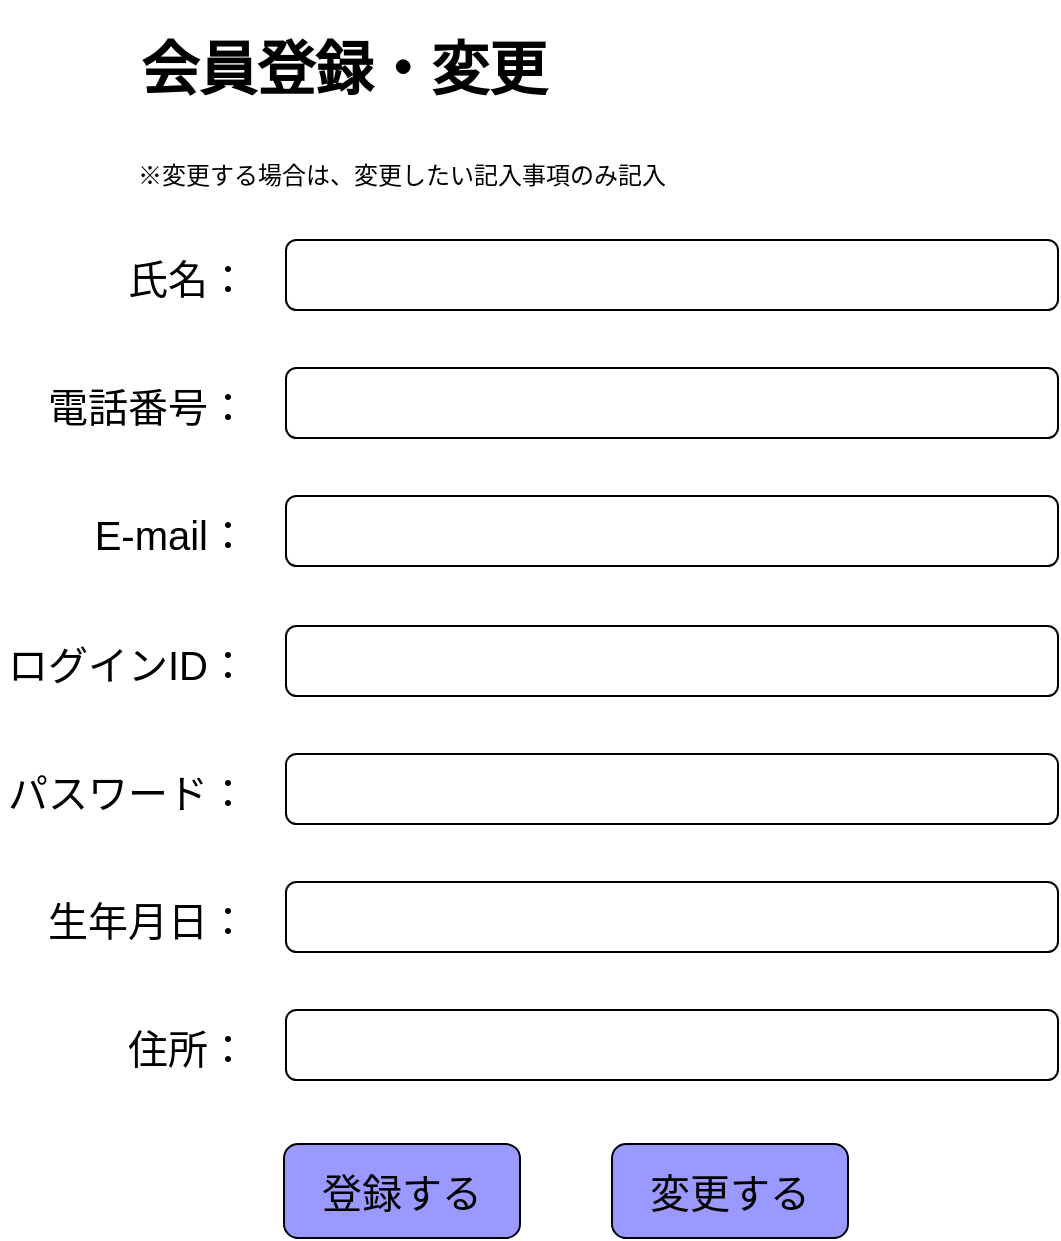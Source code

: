 <mxfile version="16.5.1" type="device"><diagram id="HFytS7YyK3_MReiPQOy8" name="ページ1"><mxGraphModel dx="868" dy="553" grid="0" gridSize="10" guides="0" tooltips="1" connect="0" arrows="0" fold="1" page="0" pageScale="1" pageWidth="827" pageHeight="1169" math="0" shadow="0"><root><mxCell id="0"/><mxCell id="1" parent="0"/><mxCell id="3zsK1yeECQaR3_1CcF7o-1" value="&lt;div style=&quot;text-align: justify ; font-size: 29px&quot;&gt;&lt;b style=&quot;font-size: 29px&quot;&gt;会員登録・変更&lt;/b&gt;&lt;/div&gt;" style="rounded=0;whiteSpace=wrap;html=1;strokeColor=none;fontSize=29;" parent="1" vertex="1"><mxGeometry x="163" y="66" width="216" height="69" as="geometry"/></mxCell><mxCell id="3zsK1yeECQaR3_1CcF7o-3" value="" style="rounded=1;whiteSpace=wrap;html=1;fontSize=29;verticalAlign=top;horizontal=0;" parent="1" vertex="1"><mxGeometry x="242" y="186" width="386" height="35" as="geometry"/></mxCell><mxCell id="3zsK1yeECQaR3_1CcF7o-4" value="" style="rounded=1;whiteSpace=wrap;html=1;fontSize=29;verticalAlign=top;horizontal=0;" parent="1" vertex="1"><mxGeometry x="242" y="250" width="386" height="35" as="geometry"/></mxCell><mxCell id="3zsK1yeECQaR3_1CcF7o-5" value="" style="rounded=1;whiteSpace=wrap;html=1;fontSize=29;verticalAlign=top;horizontal=0;" parent="1" vertex="1"><mxGeometry x="242" y="314" width="386" height="35" as="geometry"/></mxCell><mxCell id="3zsK1yeECQaR3_1CcF7o-6" value="" style="rounded=1;whiteSpace=wrap;html=1;fontSize=29;verticalAlign=top;horizontal=0;" parent="1" vertex="1"><mxGeometry x="242" y="379" width="386" height="35" as="geometry"/></mxCell><mxCell id="3zsK1yeECQaR3_1CcF7o-8" value="" style="rounded=1;whiteSpace=wrap;html=1;fontSize=29;verticalAlign=top;horizontal=0;" parent="1" vertex="1"><mxGeometry x="242" y="443" width="386" height="35" as="geometry"/></mxCell><mxCell id="3zsK1yeECQaR3_1CcF7o-9" value="" style="rounded=1;whiteSpace=wrap;html=1;fontSize=29;strokeColor=default;" parent="1" vertex="1"><mxGeometry x="242" y="571" width="386" height="35" as="geometry"/></mxCell><mxCell id="3zsK1yeECQaR3_1CcF7o-12" value="" style="rounded=1;whiteSpace=wrap;html=1;fontSize=29;strokeColor=default;" parent="1" vertex="1"><mxGeometry x="242" y="507" width="386" height="35" as="geometry"/></mxCell><mxCell id="3zsK1yeECQaR3_1CcF7o-14" value="&lt;font style=&quot;font-size: 20px&quot;&gt;氏名：&lt;/font&gt;" style="rounded=1;whiteSpace=wrap;html=1;fontSize=29;strokeColor=none;fillColor=#FFFFFF;align=right;" parent="1" vertex="1"><mxGeometry x="105" y="185" width="120" height="36" as="geometry"/></mxCell><mxCell id="3zsK1yeECQaR3_1CcF7o-15" value="&lt;font style=&quot;font-size: 20px&quot;&gt;電話番号：&lt;/font&gt;" style="rounded=1;whiteSpace=wrap;html=1;fontSize=29;strokeColor=none;fillColor=#FFFFFF;align=right;" parent="1" vertex="1"><mxGeometry x="105" y="249" width="120" height="36" as="geometry"/></mxCell><mxCell id="3zsK1yeECQaR3_1CcF7o-16" value="&lt;font style=&quot;font-size: 20px&quot;&gt;E-mail：&lt;/font&gt;" style="rounded=1;whiteSpace=wrap;html=1;fontSize=29;strokeColor=none;fillColor=#FFFFFF;align=right;" parent="1" vertex="1"><mxGeometry x="105" y="313" width="120" height="36" as="geometry"/></mxCell><mxCell id="3zsK1yeECQaR3_1CcF7o-21" value="&lt;font style=&quot;font-size: 20px&quot;&gt;ログインID：&lt;/font&gt;" style="rounded=1;whiteSpace=wrap;html=1;fontSize=29;strokeColor=none;align=right;" parent="1" vertex="1"><mxGeometry x="102" y="378" width="123" height="36" as="geometry"/></mxCell><mxCell id="3zsK1yeECQaR3_1CcF7o-22" value="&lt;font style=&quot;font-size: 20px&quot;&gt;パスワード：&lt;/font&gt;" style="rounded=1;whiteSpace=wrap;html=1;fontSize=29;strokeColor=none;align=right;" parent="1" vertex="1"><mxGeometry x="99" y="442" width="126" height="36" as="geometry"/></mxCell><mxCell id="3zsK1yeECQaR3_1CcF7o-23" value="&lt;font style=&quot;font-size: 20px&quot;&gt;生年月日：&lt;/font&gt;" style="rounded=1;whiteSpace=wrap;html=1;fontSize=29;strokeColor=none;align=right;fontColor=#000000;" parent="1" vertex="1"><mxGeometry x="105" y="506" width="120" height="36" as="geometry"/></mxCell><mxCell id="3zsK1yeECQaR3_1CcF7o-24" value="&lt;font style=&quot;font-size: 20px&quot;&gt;住所：&lt;/font&gt;" style="rounded=1;whiteSpace=wrap;html=1;fontSize=29;strokeColor=none;align=right;fontColor=#000000;" parent="1" vertex="1"><mxGeometry x="105" y="570" width="120" height="36" as="geometry"/></mxCell><mxCell id="3zsK1yeECQaR3_1CcF7o-45" value="&lt;font color=&quot;#000000&quot;&gt;登録する&lt;/font&gt;" style="rounded=1;whiteSpace=wrap;html=1;fontSize=20;fontColor=#FF0000;strokeColor=#000000;fillColor=#9999FF;" parent="1" vertex="1"><mxGeometry x="241" y="638" width="118" height="47" as="geometry"/></mxCell><mxCell id="IYKdYXD_QNIWRDJl2f63-1" value="&lt;font color=&quot;#000000&quot;&gt;変更する&lt;/font&gt;" style="rounded=1;whiteSpace=wrap;html=1;fontSize=20;fontColor=#FF0000;strokeColor=#000000;fillColor=#9999FF;" vertex="1" parent="1"><mxGeometry x="405" y="638" width="118" height="47" as="geometry"/></mxCell><mxCell id="IYKdYXD_QNIWRDJl2f63-2" value="※変更する場合は、変更したい記入事項のみ記入" style="rounded=0;whiteSpace=wrap;html=1;fontColor=#000000;strokeColor=none;align=left;" vertex="1" parent="1"><mxGeometry x="166" y="133" width="434" height="41" as="geometry"/></mxCell></root></mxGraphModel></diagram></mxfile>